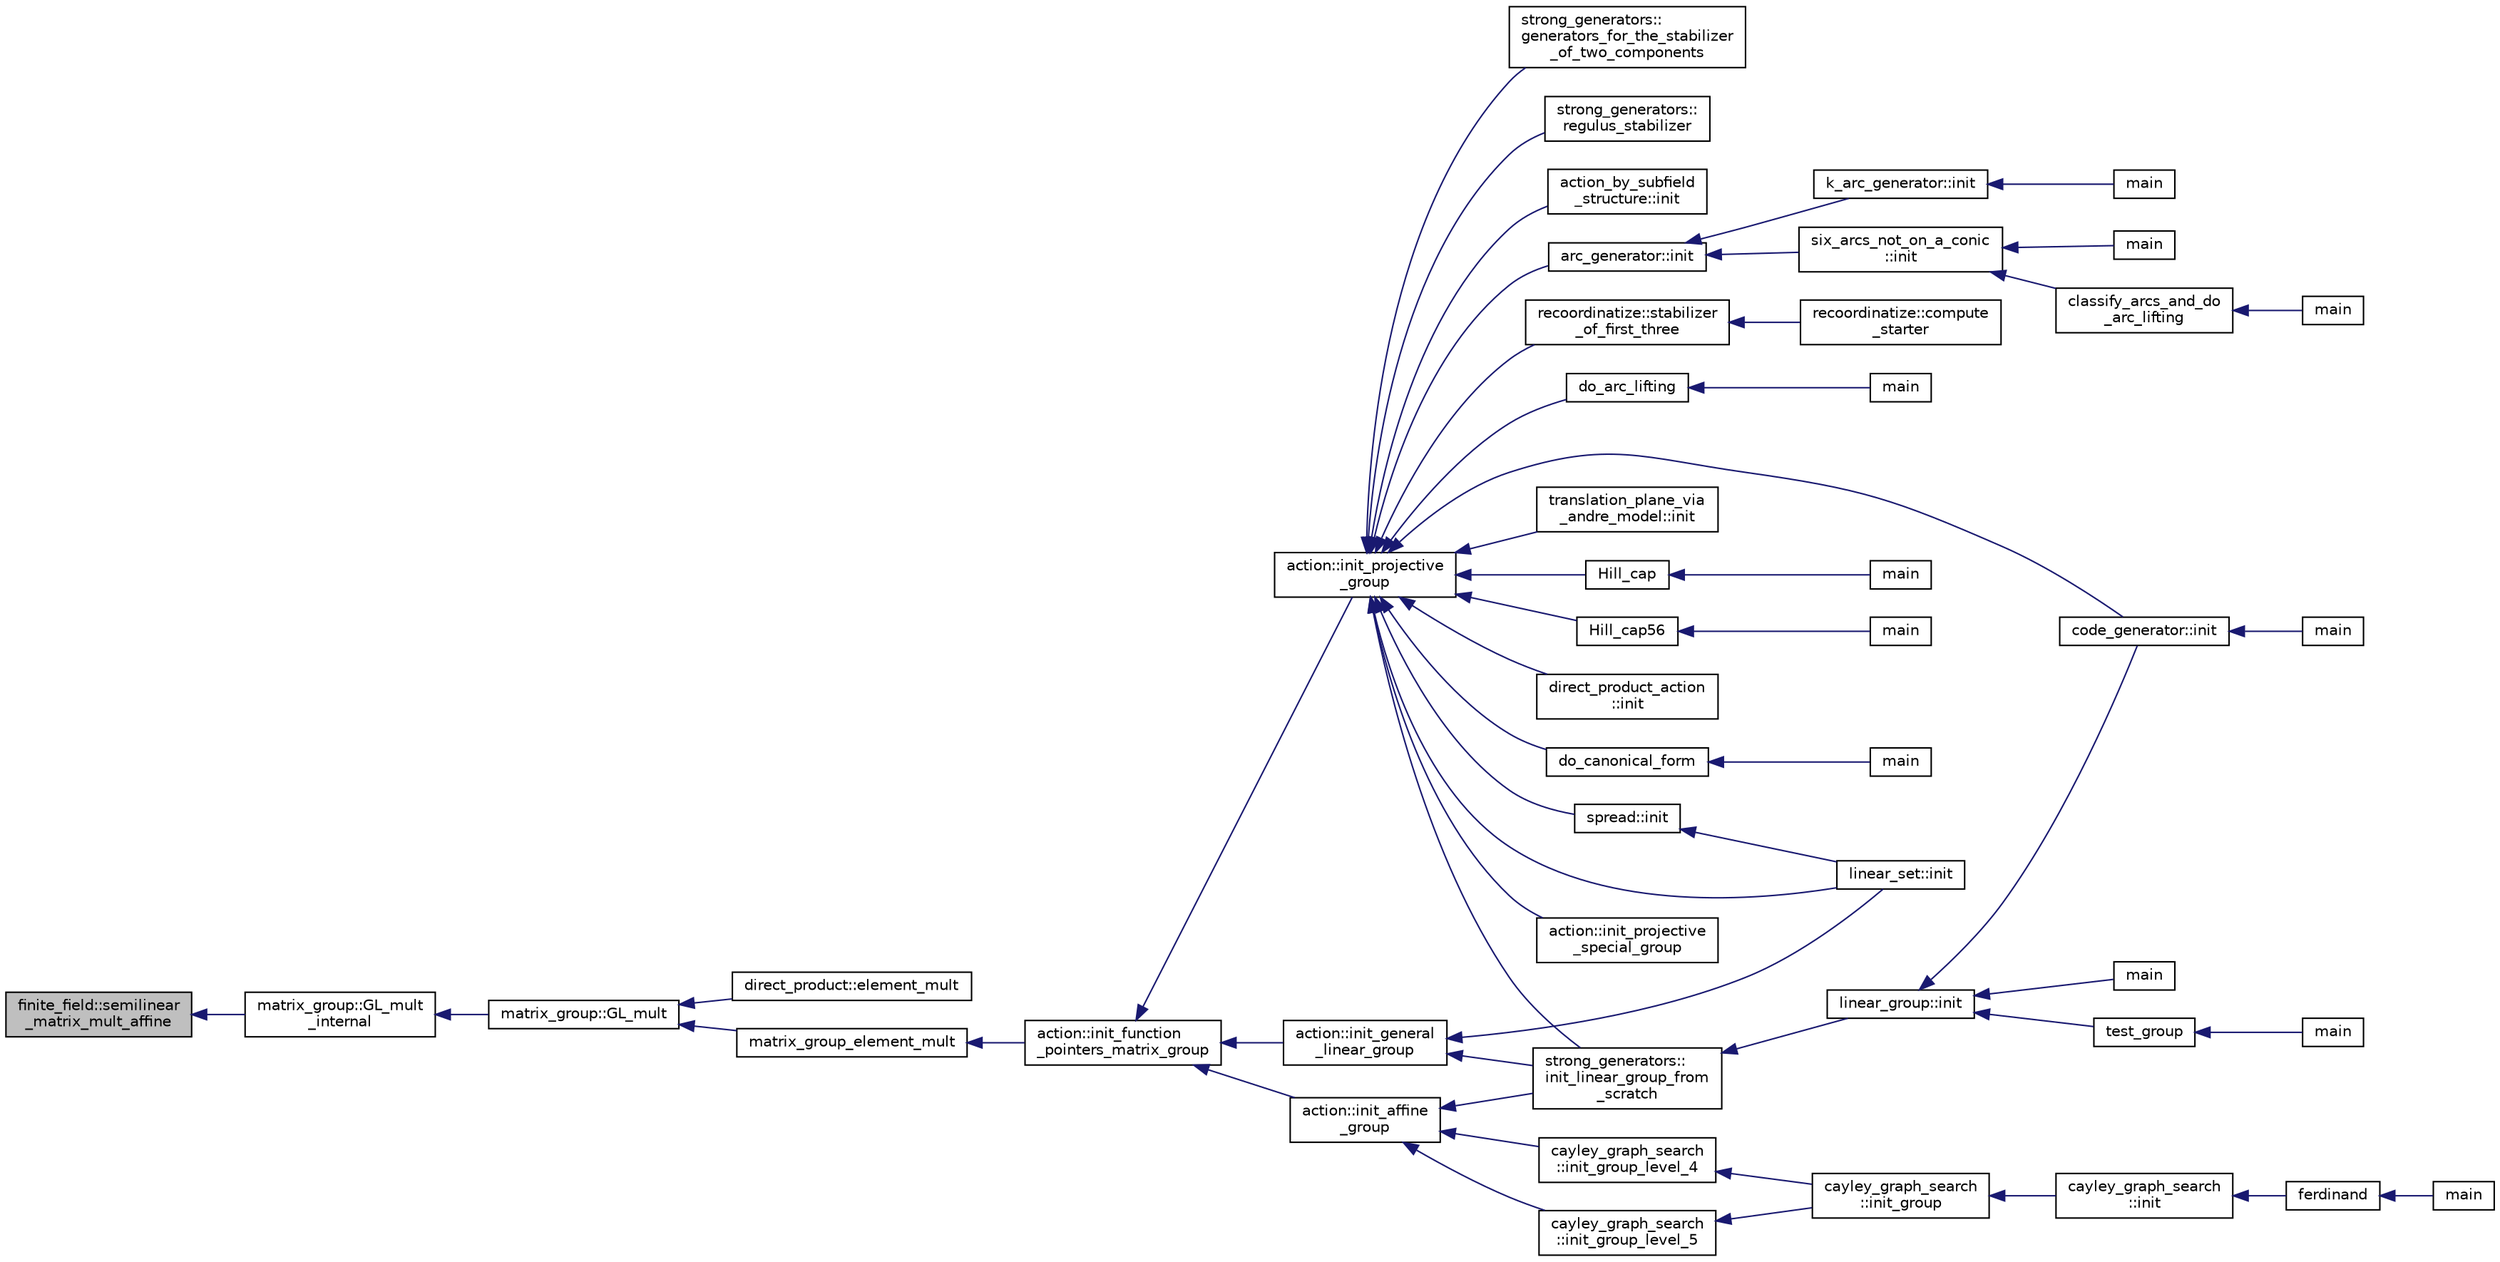 digraph "finite_field::semilinear_matrix_mult_affine"
{
  edge [fontname="Helvetica",fontsize="10",labelfontname="Helvetica",labelfontsize="10"];
  node [fontname="Helvetica",fontsize="10",shape=record];
  rankdir="LR";
  Node18647 [label="finite_field::semilinear\l_matrix_mult_affine",height=0.2,width=0.4,color="black", fillcolor="grey75", style="filled", fontcolor="black"];
  Node18647 -> Node18648 [dir="back",color="midnightblue",fontsize="10",style="solid",fontname="Helvetica"];
  Node18648 [label="matrix_group::GL_mult\l_internal",height=0.2,width=0.4,color="black", fillcolor="white", style="filled",URL="$d3/ded/classmatrix__group.html#aca1dcb8fefe348ee70e17c9286058658"];
  Node18648 -> Node18649 [dir="back",color="midnightblue",fontsize="10",style="solid",fontname="Helvetica"];
  Node18649 [label="matrix_group::GL_mult",height=0.2,width=0.4,color="black", fillcolor="white", style="filled",URL="$d3/ded/classmatrix__group.html#a21bccc677704730243372ba8431356e8"];
  Node18649 -> Node18650 [dir="back",color="midnightblue",fontsize="10",style="solid",fontname="Helvetica"];
  Node18650 [label="direct_product::element_mult",height=0.2,width=0.4,color="black", fillcolor="white", style="filled",URL="$dc/daf/classdirect__product.html#a688816284a47e791d8bf6a8cfbb78680"];
  Node18649 -> Node18651 [dir="back",color="midnightblue",fontsize="10",style="solid",fontname="Helvetica"];
  Node18651 [label="matrix_group_element_mult",height=0.2,width=0.4,color="black", fillcolor="white", style="filled",URL="$da/d0a/interface__matrix__group_8_c.html#ad887a3f020f1e4be419c39ae210ef16f"];
  Node18651 -> Node18652 [dir="back",color="midnightblue",fontsize="10",style="solid",fontname="Helvetica"];
  Node18652 [label="action::init_function\l_pointers_matrix_group",height=0.2,width=0.4,color="black", fillcolor="white", style="filled",URL="$d2/d86/classaction.html#a48cbc0106c21fdcb5ec74a9cf8f4e1d8"];
  Node18652 -> Node18653 [dir="back",color="midnightblue",fontsize="10",style="solid",fontname="Helvetica"];
  Node18653 [label="action::init_projective\l_group",height=0.2,width=0.4,color="black", fillcolor="white", style="filled",URL="$d2/d86/classaction.html#ad943cb9d3828331bf5634c6dbfc31afd"];
  Node18653 -> Node18654 [dir="back",color="midnightblue",fontsize="10",style="solid",fontname="Helvetica"];
  Node18654 [label="do_arc_lifting",height=0.2,width=0.4,color="black", fillcolor="white", style="filled",URL="$d5/d9e/arcs__orderly_8_c.html#a7367bc544c290322bdbd4545388a27a8"];
  Node18654 -> Node18655 [dir="back",color="midnightblue",fontsize="10",style="solid",fontname="Helvetica"];
  Node18655 [label="main",height=0.2,width=0.4,color="black", fillcolor="white", style="filled",URL="$d5/d9e/arcs__orderly_8_c.html#a3c04138a5bfe5d72780bb7e82a18e627"];
  Node18653 -> Node18656 [dir="back",color="midnightblue",fontsize="10",style="solid",fontname="Helvetica"];
  Node18656 [label="code_generator::init",height=0.2,width=0.4,color="black", fillcolor="white", style="filled",URL="$db/d37/classcode__generator.html#acfaa1e8badf6f30255203f499b130af8"];
  Node18656 -> Node18657 [dir="back",color="midnightblue",fontsize="10",style="solid",fontname="Helvetica"];
  Node18657 [label="main",height=0.2,width=0.4,color="black", fillcolor="white", style="filled",URL="$d4/d4f/codes_8_c.html#a217dbf8b442f20279ea00b898af96f52"];
  Node18653 -> Node18658 [dir="back",color="midnightblue",fontsize="10",style="solid",fontname="Helvetica"];
  Node18658 [label="direct_product_action\l::init",height=0.2,width=0.4,color="black", fillcolor="white", style="filled",URL="$d3/d78/classdirect__product__action.html#aad40060e5821c011cccaa65a5c4df64f"];
  Node18653 -> Node18659 [dir="back",color="midnightblue",fontsize="10",style="solid",fontname="Helvetica"];
  Node18659 [label="Hill_cap",height=0.2,width=0.4,color="black", fillcolor="white", style="filled",URL="$da/d28/hill_8_c.html#a7c2543fe497e681d4b492b16ea7f933e"];
  Node18659 -> Node18660 [dir="back",color="midnightblue",fontsize="10",style="solid",fontname="Helvetica"];
  Node18660 [label="main",height=0.2,width=0.4,color="black", fillcolor="white", style="filled",URL="$da/d28/hill_8_c.html#a217dbf8b442f20279ea00b898af96f52"];
  Node18653 -> Node18661 [dir="back",color="midnightblue",fontsize="10",style="solid",fontname="Helvetica"];
  Node18661 [label="linear_set::init",height=0.2,width=0.4,color="black", fillcolor="white", style="filled",URL="$dd/d86/classlinear__set.html#a7ab24e84423749047d5465cb15505475"];
  Node18653 -> Node18662 [dir="back",color="midnightblue",fontsize="10",style="solid",fontname="Helvetica"];
  Node18662 [label="Hill_cap56",height=0.2,width=0.4,color="black", fillcolor="white", style="filled",URL="$df/d74/tl__geometry_8h.html#ad7fc0ff2bf8455ab25e170c6930047a6"];
  Node18662 -> Node18663 [dir="back",color="midnightblue",fontsize="10",style="solid",fontname="Helvetica"];
  Node18663 [label="main",height=0.2,width=0.4,color="black", fillcolor="white", style="filled",URL="$d4/d6e/make__something_8_c.html#a217dbf8b442f20279ea00b898af96f52"];
  Node18653 -> Node18664 [dir="back",color="midnightblue",fontsize="10",style="solid",fontname="Helvetica"];
  Node18664 [label="do_canonical_form",height=0.2,width=0.4,color="black", fillcolor="white", style="filled",URL="$dc/dd4/group__actions_8h.html#afb9f4a331a8a017ea3b8b7d9ed8dcc88"];
  Node18664 -> Node18665 [dir="back",color="midnightblue",fontsize="10",style="solid",fontname="Helvetica"];
  Node18665 [label="main",height=0.2,width=0.4,color="black", fillcolor="white", style="filled",URL="$d0/d2f/process_8_c.html#a3c04138a5bfe5d72780bb7e82a18e627"];
  Node18653 -> Node18666 [dir="back",color="midnightblue",fontsize="10",style="solid",fontname="Helvetica"];
  Node18666 [label="action::init_projective\l_special_group",height=0.2,width=0.4,color="black", fillcolor="white", style="filled",URL="$d2/d86/classaction.html#a4c69f0e07dff8ba8ac2415faf69d55a4"];
  Node18653 -> Node18667 [dir="back",color="midnightblue",fontsize="10",style="solid",fontname="Helvetica"];
  Node18667 [label="strong_generators::\linit_linear_group_from\l_scratch",height=0.2,width=0.4,color="black", fillcolor="white", style="filled",URL="$dc/d09/classstrong__generators.html#ad47ecfb9c141b65ed6aca34231d5a0d2"];
  Node18667 -> Node18668 [dir="back",color="midnightblue",fontsize="10",style="solid",fontname="Helvetica"];
  Node18668 [label="linear_group::init",height=0.2,width=0.4,color="black", fillcolor="white", style="filled",URL="$df/d5a/classlinear__group.html#a8119aa9b882192ab422b12614b259f28"];
  Node18668 -> Node18656 [dir="back",color="midnightblue",fontsize="10",style="solid",fontname="Helvetica"];
  Node18668 -> Node18669 [dir="back",color="midnightblue",fontsize="10",style="solid",fontname="Helvetica"];
  Node18669 [label="test_group",height=0.2,width=0.4,color="black", fillcolor="white", style="filled",URL="$d8/d03/analyze__q__designs_8_c.html#ad03444358d0b46e7aa4d88a806b44925"];
  Node18669 -> Node18670 [dir="back",color="midnightblue",fontsize="10",style="solid",fontname="Helvetica"];
  Node18670 [label="main",height=0.2,width=0.4,color="black", fillcolor="white", style="filled",URL="$d8/d03/analyze__q__designs_8_c.html#a217dbf8b442f20279ea00b898af96f52"];
  Node18668 -> Node18671 [dir="back",color="midnightblue",fontsize="10",style="solid",fontname="Helvetica"];
  Node18671 [label="main",height=0.2,width=0.4,color="black", fillcolor="white", style="filled",URL="$da/dd5/subspace__orbits__main_8_c.html#a217dbf8b442f20279ea00b898af96f52"];
  Node18653 -> Node18672 [dir="back",color="midnightblue",fontsize="10",style="solid",fontname="Helvetica"];
  Node18672 [label="strong_generators::\lgenerators_for_the_stabilizer\l_of_two_components",height=0.2,width=0.4,color="black", fillcolor="white", style="filled",URL="$dc/d09/classstrong__generators.html#acd9ddc5b768e4cf3f2398383d5a8f3b2"];
  Node18653 -> Node18673 [dir="back",color="midnightblue",fontsize="10",style="solid",fontname="Helvetica"];
  Node18673 [label="strong_generators::\lregulus_stabilizer",height=0.2,width=0.4,color="black", fillcolor="white", style="filled",URL="$dc/d09/classstrong__generators.html#a32e999d14b4168695f2e775ddf2ed7e7"];
  Node18653 -> Node18674 [dir="back",color="midnightblue",fontsize="10",style="solid",fontname="Helvetica"];
  Node18674 [label="action_by_subfield\l_structure::init",height=0.2,width=0.4,color="black", fillcolor="white", style="filled",URL="$dd/d67/classaction__by__subfield__structure.html#a565b45607d3ebc3eaa0e910a6ce6a661"];
  Node18653 -> Node18675 [dir="back",color="midnightblue",fontsize="10",style="solid",fontname="Helvetica"];
  Node18675 [label="arc_generator::init",height=0.2,width=0.4,color="black", fillcolor="white", style="filled",URL="$d4/d21/classarc__generator.html#ae614e18e9c641d67069fa27d48245cde"];
  Node18675 -> Node18676 [dir="back",color="midnightblue",fontsize="10",style="solid",fontname="Helvetica"];
  Node18676 [label="k_arc_generator::init",height=0.2,width=0.4,color="black", fillcolor="white", style="filled",URL="$d6/dd8/classk__arc__generator.html#a6036d9f52ede9f8ca681505626b5361d"];
  Node18676 -> Node18677 [dir="back",color="midnightblue",fontsize="10",style="solid",fontname="Helvetica"];
  Node18677 [label="main",height=0.2,width=0.4,color="black", fillcolor="white", style="filled",URL="$d6/d01/k__arc__generator__main_8_c.html#a217dbf8b442f20279ea00b898af96f52"];
  Node18675 -> Node18678 [dir="back",color="midnightblue",fontsize="10",style="solid",fontname="Helvetica"];
  Node18678 [label="six_arcs_not_on_a_conic\l::init",height=0.2,width=0.4,color="black", fillcolor="white", style="filled",URL="$d8/de6/classsix__arcs__not__on__a__conic.html#a7a4d5cf8a098488729934cfa8a70944a"];
  Node18678 -> Node18679 [dir="back",color="midnightblue",fontsize="10",style="solid",fontname="Helvetica"];
  Node18679 [label="classify_arcs_and_do\l_arc_lifting",height=0.2,width=0.4,color="black", fillcolor="white", style="filled",URL="$d6/dc3/arc__lifting__main_8_c.html#afdd7be16f16b8c71e9a72fe5f6a0b59c"];
  Node18679 -> Node18680 [dir="back",color="midnightblue",fontsize="10",style="solid",fontname="Helvetica"];
  Node18680 [label="main",height=0.2,width=0.4,color="black", fillcolor="white", style="filled",URL="$d6/dc3/arc__lifting__main_8_c.html#a217dbf8b442f20279ea00b898af96f52"];
  Node18678 -> Node18681 [dir="back",color="midnightblue",fontsize="10",style="solid",fontname="Helvetica"];
  Node18681 [label="main",height=0.2,width=0.4,color="black", fillcolor="white", style="filled",URL="$d2/dfa/create__surface__main_8_c.html#a217dbf8b442f20279ea00b898af96f52"];
  Node18653 -> Node18682 [dir="back",color="midnightblue",fontsize="10",style="solid",fontname="Helvetica"];
  Node18682 [label="recoordinatize::stabilizer\l_of_first_three",height=0.2,width=0.4,color="black", fillcolor="white", style="filled",URL="$d3/d3c/classrecoordinatize.html#ae8a24e776a57f0ac4923f6ed1d1db6e6"];
  Node18682 -> Node18683 [dir="back",color="midnightblue",fontsize="10",style="solid",fontname="Helvetica"];
  Node18683 [label="recoordinatize::compute\l_starter",height=0.2,width=0.4,color="black", fillcolor="white", style="filled",URL="$d3/d3c/classrecoordinatize.html#a274b399821488e5f6fb1adfbc8f8ebac"];
  Node18653 -> Node18684 [dir="back",color="midnightblue",fontsize="10",style="solid",fontname="Helvetica"];
  Node18684 [label="spread::init",height=0.2,width=0.4,color="black", fillcolor="white", style="filled",URL="$da/dc1/classspread.html#aa2493aebcdd72c4472213711dfcc2ab6"];
  Node18684 -> Node18661 [dir="back",color="midnightblue",fontsize="10",style="solid",fontname="Helvetica"];
  Node18653 -> Node18685 [dir="back",color="midnightblue",fontsize="10",style="solid",fontname="Helvetica"];
  Node18685 [label="translation_plane_via\l_andre_model::init",height=0.2,width=0.4,color="black", fillcolor="white", style="filled",URL="$d1/dcc/classtranslation__plane__via__andre__model.html#adb424599de168ade331979a9218ee07b"];
  Node18652 -> Node18686 [dir="back",color="midnightblue",fontsize="10",style="solid",fontname="Helvetica"];
  Node18686 [label="action::init_affine\l_group",height=0.2,width=0.4,color="black", fillcolor="white", style="filled",URL="$d2/d86/classaction.html#a32c0c683b3071fef19d28ca4880b568a"];
  Node18686 -> Node18687 [dir="back",color="midnightblue",fontsize="10",style="solid",fontname="Helvetica"];
  Node18687 [label="cayley_graph_search\l::init_group_level_4",height=0.2,width=0.4,color="black", fillcolor="white", style="filled",URL="$de/dae/classcayley__graph__search.html#a6593f90cd91bea8c23fe71acca05655e"];
  Node18687 -> Node18688 [dir="back",color="midnightblue",fontsize="10",style="solid",fontname="Helvetica"];
  Node18688 [label="cayley_graph_search\l::init_group",height=0.2,width=0.4,color="black", fillcolor="white", style="filled",URL="$de/dae/classcayley__graph__search.html#adbce2e517a8ed979f53e8aeb043cf4ca"];
  Node18688 -> Node18689 [dir="back",color="midnightblue",fontsize="10",style="solid",fontname="Helvetica"];
  Node18689 [label="cayley_graph_search\l::init",height=0.2,width=0.4,color="black", fillcolor="white", style="filled",URL="$de/dae/classcayley__graph__search.html#add9c6434abeaebac4a07bc03cb21672d"];
  Node18689 -> Node18690 [dir="back",color="midnightblue",fontsize="10",style="solid",fontname="Helvetica"];
  Node18690 [label="ferdinand",height=0.2,width=0.4,color="black", fillcolor="white", style="filled",URL="$da/df3/ferdinand_8_c.html#a322b57727d23cf5a0932f11c30ea18d9"];
  Node18690 -> Node18691 [dir="back",color="midnightblue",fontsize="10",style="solid",fontname="Helvetica"];
  Node18691 [label="main",height=0.2,width=0.4,color="black", fillcolor="white", style="filled",URL="$da/df3/ferdinand_8_c.html#a3c04138a5bfe5d72780bb7e82a18e627"];
  Node18686 -> Node18692 [dir="back",color="midnightblue",fontsize="10",style="solid",fontname="Helvetica"];
  Node18692 [label="cayley_graph_search\l::init_group_level_5",height=0.2,width=0.4,color="black", fillcolor="white", style="filled",URL="$de/dae/classcayley__graph__search.html#ab4427f6ab65833dae31a18f44a5d6d7a"];
  Node18692 -> Node18688 [dir="back",color="midnightblue",fontsize="10",style="solid",fontname="Helvetica"];
  Node18686 -> Node18667 [dir="back",color="midnightblue",fontsize="10",style="solid",fontname="Helvetica"];
  Node18652 -> Node18693 [dir="back",color="midnightblue",fontsize="10",style="solid",fontname="Helvetica"];
  Node18693 [label="action::init_general\l_linear_group",height=0.2,width=0.4,color="black", fillcolor="white", style="filled",URL="$d2/d86/classaction.html#a1ff1bf53f9073bfc76ff073e7af6f396"];
  Node18693 -> Node18661 [dir="back",color="midnightblue",fontsize="10",style="solid",fontname="Helvetica"];
  Node18693 -> Node18667 [dir="back",color="midnightblue",fontsize="10",style="solid",fontname="Helvetica"];
}
